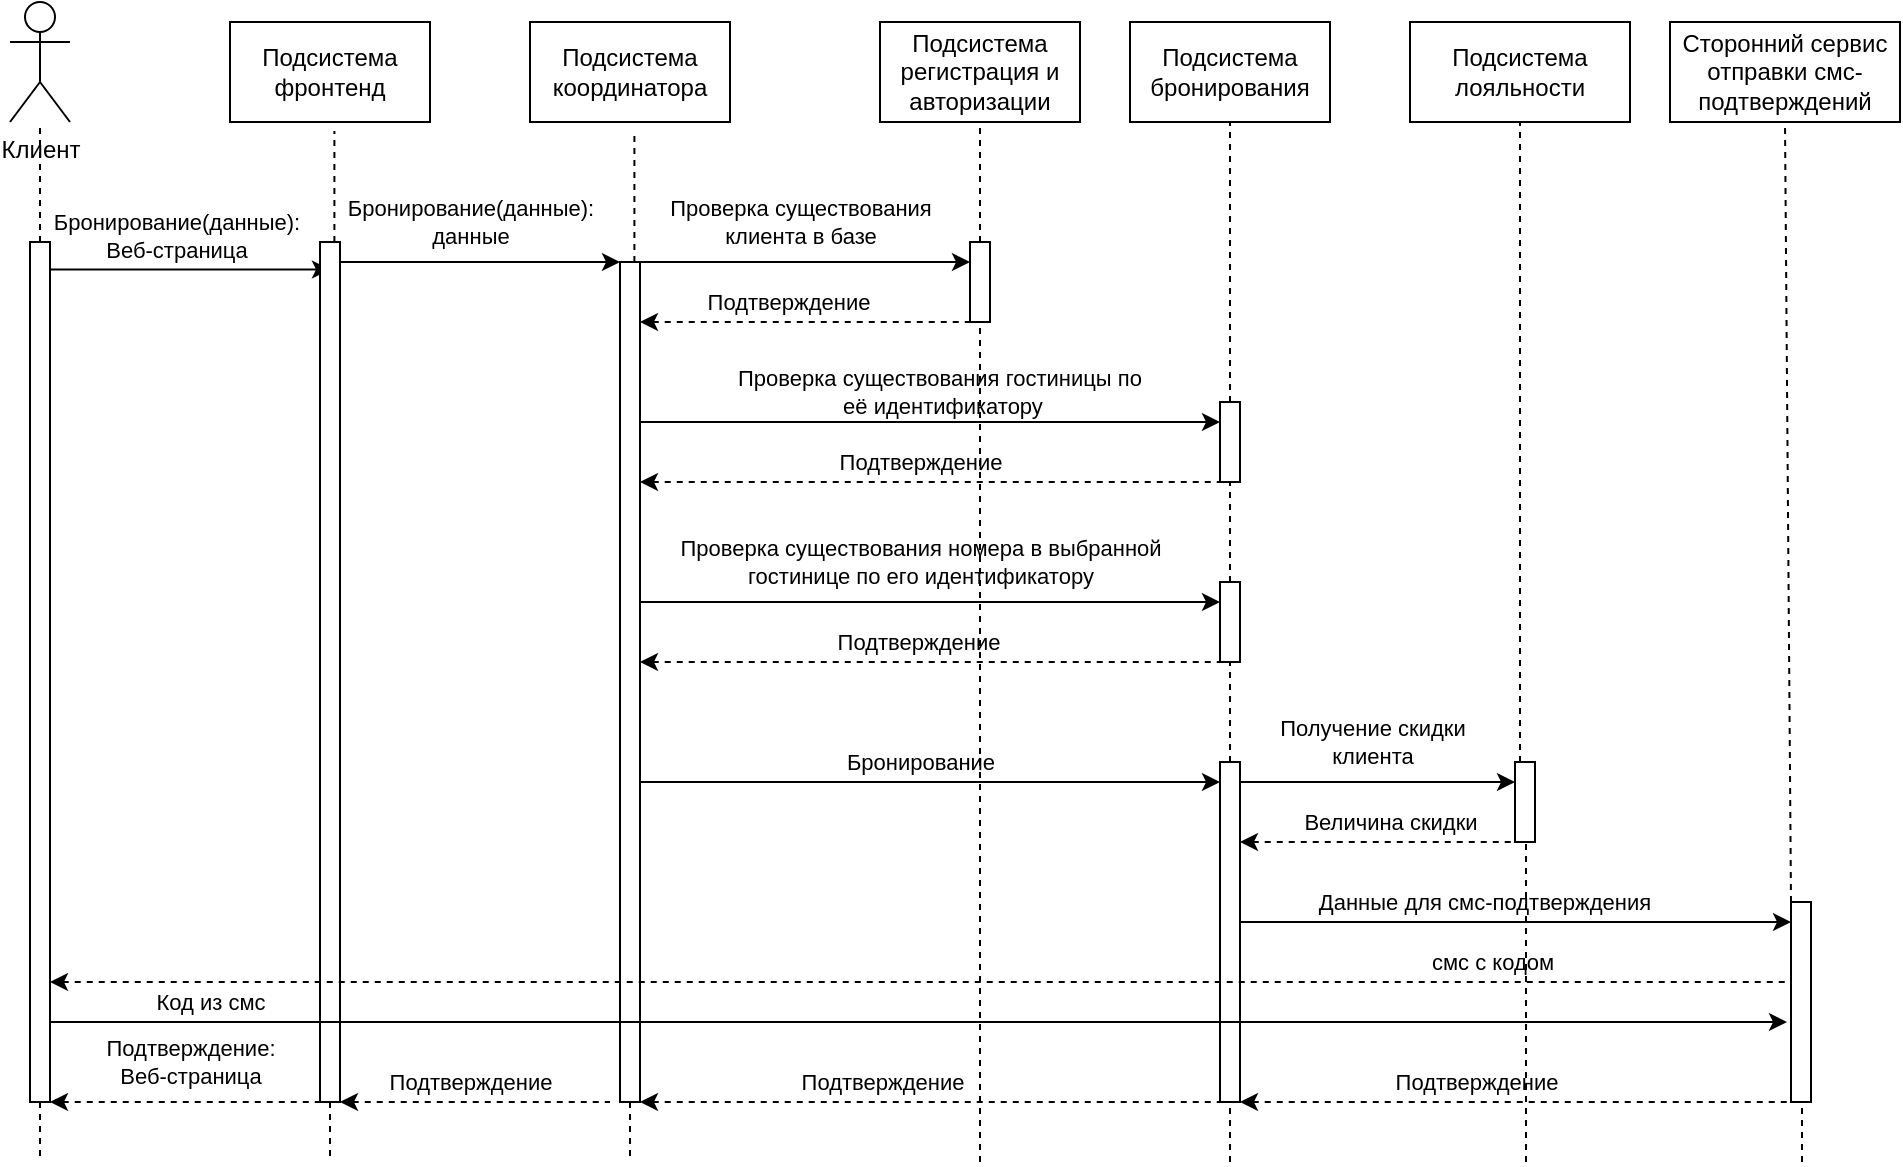 <mxfile version="21.1.2" type="device">
  <diagram name="Page-1" id="2YBvvXClWsGukQMizWep">
    <mxGraphModel dx="2045" dy="703" grid="1" gridSize="10" guides="1" tooltips="1" connect="1" arrows="1" fold="1" page="1" pageScale="1" pageWidth="850" pageHeight="1100" math="0" shadow="0">
      <root>
        <mxCell id="0" />
        <mxCell id="1" parent="0" />
        <mxCell id="h-_87GnTcnkDk8DRQFJv-1" value="Клиент&lt;br&gt;" style="shape=umlActor;verticalLabelPosition=bottom;verticalAlign=top;html=1;outlineConnect=0;" parent="1" vertex="1">
          <mxGeometry x="-30" y="30" width="30" height="60" as="geometry" />
        </mxCell>
        <mxCell id="h-_87GnTcnkDk8DRQFJv-2" value="" style="html=1;points=[];perimeter=orthogonalPerimeter;outlineConnect=0;targetShapes=umlLifeline;portConstraint=eastwest;newEdgeStyle={&quot;edgeStyle&quot;:&quot;elbowEdgeStyle&quot;,&quot;elbow&quot;:&quot;vertical&quot;,&quot;curved&quot;:0,&quot;rounded&quot;:0};" parent="1" vertex="1">
          <mxGeometry x="-20" y="150" width="10" height="430" as="geometry" />
        </mxCell>
        <mxCell id="h-_87GnTcnkDk8DRQFJv-3" value="" style="endArrow=none;dashed=1;html=1;rounded=0;" parent="1" source="h-_87GnTcnkDk8DRQFJv-2" target="h-_87GnTcnkDk8DRQFJv-1" edge="1">
          <mxGeometry width="50" height="50" relative="1" as="geometry">
            <mxPoint x="190" y="270" as="sourcePoint" />
            <mxPoint x="240" y="220" as="targetPoint" />
          </mxGeometry>
        </mxCell>
        <mxCell id="h-_87GnTcnkDk8DRQFJv-4" value="" style="html=1;points=[];perimeter=orthogonalPerimeter;outlineConnect=0;targetShapes=umlLifeline;portConstraint=eastwest;newEdgeStyle={&quot;edgeStyle&quot;:&quot;elbowEdgeStyle&quot;,&quot;elbow&quot;:&quot;vertical&quot;,&quot;curved&quot;:0,&quot;rounded&quot;:0};" parent="1" vertex="1">
          <mxGeometry x="275" y="160" width="10" height="420" as="geometry" />
        </mxCell>
        <mxCell id="h-_87GnTcnkDk8DRQFJv-5" value="Подсистема&lt;br&gt;координатора" style="rounded=0;whiteSpace=wrap;html=1;" parent="1" vertex="1">
          <mxGeometry x="230" y="40" width="100" height="50" as="geometry" />
        </mxCell>
        <mxCell id="h-_87GnTcnkDk8DRQFJv-6" value="" style="endArrow=none;dashed=1;html=1;rounded=0;entryX=0.522;entryY=1.091;entryDx=0;entryDy=0;entryPerimeter=0;" parent="1" source="h-_87GnTcnkDk8DRQFJv-4" target="h-_87GnTcnkDk8DRQFJv-5" edge="1">
          <mxGeometry width="50" height="50" relative="1" as="geometry">
            <mxPoint x="345" y="260" as="sourcePoint" />
            <mxPoint x="395" y="210" as="targetPoint" />
          </mxGeometry>
        </mxCell>
        <mxCell id="h-_87GnTcnkDk8DRQFJv-7" value="Подсистема&lt;br&gt;регистрация и&lt;br&gt;авторизации" style="rounded=0;whiteSpace=wrap;html=1;" parent="1" vertex="1">
          <mxGeometry x="405" y="40" width="100" height="50" as="geometry" />
        </mxCell>
        <mxCell id="h-_87GnTcnkDk8DRQFJv-8" value="" style="html=1;points=[];perimeter=orthogonalPerimeter;outlineConnect=0;targetShapes=umlLifeline;portConstraint=eastwest;newEdgeStyle={&quot;edgeStyle&quot;:&quot;elbowEdgeStyle&quot;,&quot;elbow&quot;:&quot;vertical&quot;,&quot;curved&quot;:0,&quot;rounded&quot;:0};" parent="1" vertex="1">
          <mxGeometry x="450" y="150" width="10" height="40" as="geometry" />
        </mxCell>
        <mxCell id="h-_87GnTcnkDk8DRQFJv-9" value="" style="endArrow=none;dashed=1;html=1;rounded=0;entryX=0.5;entryY=1;entryDx=0;entryDy=0;" parent="1" source="h-_87GnTcnkDk8DRQFJv-8" target="h-_87GnTcnkDk8DRQFJv-7" edge="1">
          <mxGeometry width="50" height="50" relative="1" as="geometry">
            <mxPoint x="345" y="250" as="sourcePoint" />
            <mxPoint x="395" y="200" as="targetPoint" />
          </mxGeometry>
        </mxCell>
        <mxCell id="h-_87GnTcnkDk8DRQFJv-10" value="Подсистема&lt;br&gt;бронирования" style="rounded=0;whiteSpace=wrap;html=1;" parent="1" vertex="1">
          <mxGeometry x="530" y="40" width="100" height="50" as="geometry" />
        </mxCell>
        <mxCell id="h-_87GnTcnkDk8DRQFJv-11" value="" style="html=1;points=[];perimeter=orthogonalPerimeter;outlineConnect=0;targetShapes=umlLifeline;portConstraint=eastwest;newEdgeStyle={&quot;edgeStyle&quot;:&quot;elbowEdgeStyle&quot;,&quot;elbow&quot;:&quot;vertical&quot;,&quot;curved&quot;:0,&quot;rounded&quot;:0};" parent="1" vertex="1">
          <mxGeometry x="575" y="230" width="10" height="40" as="geometry" />
        </mxCell>
        <mxCell id="h-_87GnTcnkDk8DRQFJv-12" value="" style="endArrow=none;dashed=1;html=1;rounded=0;entryX=0.5;entryY=1;entryDx=0;entryDy=0;" parent="1" source="h-_87GnTcnkDk8DRQFJv-11" target="h-_87GnTcnkDk8DRQFJv-10" edge="1">
          <mxGeometry width="50" height="50" relative="1" as="geometry">
            <mxPoint x="470" y="250" as="sourcePoint" />
            <mxPoint x="520" y="200" as="targetPoint" />
          </mxGeometry>
        </mxCell>
        <mxCell id="h-_87GnTcnkDk8DRQFJv-13" value="Подсистема лояльности" style="rounded=0;whiteSpace=wrap;html=1;" parent="1" vertex="1">
          <mxGeometry x="670" y="40" width="110" height="50" as="geometry" />
        </mxCell>
        <mxCell id="h-_87GnTcnkDk8DRQFJv-14" value="" style="html=1;points=[];perimeter=orthogonalPerimeter;outlineConnect=0;targetShapes=umlLifeline;portConstraint=eastwest;newEdgeStyle={&quot;edgeStyle&quot;:&quot;elbowEdgeStyle&quot;,&quot;elbow&quot;:&quot;vertical&quot;,&quot;curved&quot;:0,&quot;rounded&quot;:0};" parent="1" vertex="1">
          <mxGeometry x="722.5" y="410" width="10" height="40" as="geometry" />
        </mxCell>
        <mxCell id="h-_87GnTcnkDk8DRQFJv-15" value="" style="endArrow=none;dashed=1;html=1;rounded=0;entryX=0.5;entryY=1;entryDx=0;entryDy=0;" parent="1" source="h-_87GnTcnkDk8DRQFJv-14" target="h-_87GnTcnkDk8DRQFJv-13" edge="1">
          <mxGeometry width="50" height="50" relative="1" as="geometry">
            <mxPoint x="617.5" y="250" as="sourcePoint" />
            <mxPoint x="667.5" y="200" as="targetPoint" />
          </mxGeometry>
        </mxCell>
        <mxCell id="h-_87GnTcnkDk8DRQFJv-16" value="" style="endArrow=classic;html=1;rounded=0;entryX=0.5;entryY=0.032;entryDx=0;entryDy=0;entryPerimeter=0;" parent="1" source="h-_87GnTcnkDk8DRQFJv-2" target="h-_87GnTcnkDk8DRQFJv-33" edge="1">
          <mxGeometry width="50" height="50" relative="1" as="geometry">
            <mxPoint x="190" y="270" as="sourcePoint" />
            <mxPoint x="110" y="159" as="targetPoint" />
          </mxGeometry>
        </mxCell>
        <mxCell id="h-_87GnTcnkDk8DRQFJv-17" value="Бронирование(данные):&lt;br&gt;Веб-страница" style="edgeLabel;html=1;align=center;verticalAlign=middle;resizable=0;points=[];" parent="h-_87GnTcnkDk8DRQFJv-16" vertex="1" connectable="0">
          <mxGeometry x="-0.417" relative="1" as="geometry">
            <mxPoint x="22" y="-17" as="offset" />
          </mxGeometry>
        </mxCell>
        <mxCell id="h-_87GnTcnkDk8DRQFJv-18" value="" style="endArrow=classic;html=1;rounded=0;" parent="1" source="h-_87GnTcnkDk8DRQFJv-4" target="h-_87GnTcnkDk8DRQFJv-8" edge="1">
          <mxGeometry width="50" height="50" relative="1" as="geometry">
            <mxPoint x="345" y="260" as="sourcePoint" />
            <mxPoint x="395" y="210" as="targetPoint" />
            <Array as="points">
              <mxPoint x="375" y="160" />
            </Array>
          </mxGeometry>
        </mxCell>
        <mxCell id="h-_87GnTcnkDk8DRQFJv-19" value="Проверка существования&lt;br&gt;клиента в базе" style="edgeLabel;html=1;align=center;verticalAlign=middle;resizable=0;points=[];" parent="h-_87GnTcnkDk8DRQFJv-18" vertex="1" connectable="0">
          <mxGeometry x="-0.29" y="-1" relative="1" as="geometry">
            <mxPoint x="21" y="-21" as="offset" />
          </mxGeometry>
        </mxCell>
        <mxCell id="h-_87GnTcnkDk8DRQFJv-20" value="" style="endArrow=none;dashed=1;html=1;rounded=0;startArrow=classic;startFill=1;" parent="1" source="h-_87GnTcnkDk8DRQFJv-4" target="h-_87GnTcnkDk8DRQFJv-8" edge="1">
          <mxGeometry width="50" height="50" relative="1" as="geometry">
            <mxPoint x="345" y="260" as="sourcePoint" />
            <mxPoint x="395" y="210" as="targetPoint" />
          </mxGeometry>
        </mxCell>
        <mxCell id="h-_87GnTcnkDk8DRQFJv-21" value="Подтверждение" style="edgeLabel;html=1;align=center;verticalAlign=middle;resizable=0;points=[];" parent="h-_87GnTcnkDk8DRQFJv-20" vertex="1" connectable="0">
          <mxGeometry x="-0.106" y="-1" relative="1" as="geometry">
            <mxPoint y="-11" as="offset" />
          </mxGeometry>
        </mxCell>
        <mxCell id="h-_87GnTcnkDk8DRQFJv-24" value="" style="endArrow=classic;html=1;rounded=0;" parent="1" source="h-_87GnTcnkDk8DRQFJv-4" target="h-_87GnTcnkDk8DRQFJv-11" edge="1">
          <mxGeometry width="50" height="50" relative="1" as="geometry">
            <mxPoint x="285" y="234.86" as="sourcePoint" />
            <mxPoint x="575" y="234.86" as="targetPoint" />
            <Array as="points">
              <mxPoint x="300" y="240" />
              <mxPoint x="485" y="240" />
              <mxPoint x="530" y="240" />
            </Array>
          </mxGeometry>
        </mxCell>
        <mxCell id="h-_87GnTcnkDk8DRQFJv-25" value="Проверка существования гостиницы по&amp;nbsp;&lt;br&gt;её идентификатору" style="edgeLabel;html=1;align=center;verticalAlign=middle;resizable=0;points=[];" parent="h-_87GnTcnkDk8DRQFJv-24" vertex="1" connectable="0">
          <mxGeometry x="-0.149" y="-1" relative="1" as="geometry">
            <mxPoint x="27" y="-16" as="offset" />
          </mxGeometry>
        </mxCell>
        <mxCell id="h-_87GnTcnkDk8DRQFJv-26" value="" style="endArrow=none;dashed=1;html=1;rounded=0;startArrow=classic;startFill=1;" parent="1" source="h-_87GnTcnkDk8DRQFJv-4" target="h-_87GnTcnkDk8DRQFJv-11" edge="1">
          <mxGeometry width="50" height="50" relative="1" as="geometry">
            <mxPoint x="345" y="250" as="sourcePoint" />
            <mxPoint x="395" y="200" as="targetPoint" />
            <Array as="points">
              <mxPoint x="310" y="270" />
              <mxPoint x="440" y="270" />
            </Array>
          </mxGeometry>
        </mxCell>
        <mxCell id="h-_87GnTcnkDk8DRQFJv-27" value="Подтверждение" style="edgeLabel;html=1;align=center;verticalAlign=middle;resizable=0;points=[];" parent="h-_87GnTcnkDk8DRQFJv-26" vertex="1" connectable="0">
          <mxGeometry x="-0.282" y="1" relative="1" as="geometry">
            <mxPoint x="36" y="-9" as="offset" />
          </mxGeometry>
        </mxCell>
        <mxCell id="h-_87GnTcnkDk8DRQFJv-28" value="" style="html=1;points=[];perimeter=orthogonalPerimeter;outlineConnect=0;targetShapes=umlLifeline;portConstraint=eastwest;newEdgeStyle={&quot;edgeStyle&quot;:&quot;elbowEdgeStyle&quot;,&quot;elbow&quot;:&quot;vertical&quot;,&quot;curved&quot;:0,&quot;rounded&quot;:0};" parent="1" vertex="1">
          <mxGeometry x="575" y="320" width="10" height="40" as="geometry" />
        </mxCell>
        <mxCell id="h-_87GnTcnkDk8DRQFJv-29" value="" style="endArrow=classic;html=1;rounded=0;" parent="1" target="h-_87GnTcnkDk8DRQFJv-28" edge="1">
          <mxGeometry width="50" height="50" relative="1" as="geometry">
            <mxPoint x="285" y="330" as="sourcePoint" />
            <mxPoint x="395" y="210" as="targetPoint" />
            <Array as="points">
              <mxPoint x="300" y="330" />
              <mxPoint x="560" y="330" />
            </Array>
          </mxGeometry>
        </mxCell>
        <mxCell id="h-_87GnTcnkDk8DRQFJv-30" value="Проверка существования номера в выбранной&lt;br&gt;гостинице по его идентификатору" style="edgeLabel;html=1;align=center;verticalAlign=middle;resizable=0;points=[];" parent="h-_87GnTcnkDk8DRQFJv-29" vertex="1" connectable="0">
          <mxGeometry x="-0.461" relative="1" as="geometry">
            <mxPoint x="62" y="-20" as="offset" />
          </mxGeometry>
        </mxCell>
        <mxCell id="h-_87GnTcnkDk8DRQFJv-31" value="" style="endArrow=none;dashed=1;html=1;rounded=0;startArrow=classic;startFill=1;" parent="1" target="h-_87GnTcnkDk8DRQFJv-28" edge="1">
          <mxGeometry width="50" height="50" relative="1" as="geometry">
            <mxPoint x="285" y="360" as="sourcePoint" />
            <mxPoint x="445" y="230" as="targetPoint" />
            <Array as="points">
              <mxPoint x="310" y="360" />
            </Array>
          </mxGeometry>
        </mxCell>
        <mxCell id="h-_87GnTcnkDk8DRQFJv-32" value="Подтверждение" style="edgeLabel;html=1;align=center;verticalAlign=middle;resizable=0;points=[];" parent="h-_87GnTcnkDk8DRQFJv-31" vertex="1" connectable="0">
          <mxGeometry x="-0.259" relative="1" as="geometry">
            <mxPoint x="31" y="-10" as="offset" />
          </mxGeometry>
        </mxCell>
        <mxCell id="h-_87GnTcnkDk8DRQFJv-33" value="" style="html=1;points=[];perimeter=orthogonalPerimeter;outlineConnect=0;targetShapes=umlLifeline;portConstraint=eastwest;newEdgeStyle={&quot;edgeStyle&quot;:&quot;elbowEdgeStyle&quot;,&quot;elbow&quot;:&quot;vertical&quot;,&quot;curved&quot;:0,&quot;rounded&quot;:0};" parent="1" vertex="1">
          <mxGeometry x="125" y="150" width="10" height="430" as="geometry" />
        </mxCell>
        <mxCell id="h-_87GnTcnkDk8DRQFJv-34" value="Подсистема&lt;br&gt;фронтенд" style="rounded=0;whiteSpace=wrap;html=1;" parent="1" vertex="1">
          <mxGeometry x="80" y="40" width="100" height="50" as="geometry" />
        </mxCell>
        <mxCell id="h-_87GnTcnkDk8DRQFJv-35" value="" style="endArrow=none;dashed=1;html=1;rounded=0;entryX=0.522;entryY=1.091;entryDx=0;entryDy=0;entryPerimeter=0;" parent="1" source="h-_87GnTcnkDk8DRQFJv-33" target="h-_87GnTcnkDk8DRQFJv-34" edge="1">
          <mxGeometry width="50" height="50" relative="1" as="geometry">
            <mxPoint x="195" y="260" as="sourcePoint" />
            <mxPoint x="245" y="210" as="targetPoint" />
          </mxGeometry>
        </mxCell>
        <mxCell id="h-_87GnTcnkDk8DRQFJv-36" value="" style="endArrow=classic;html=1;rounded=0;" parent="1" source="h-_87GnTcnkDk8DRQFJv-33" target="h-_87GnTcnkDk8DRQFJv-4" edge="1">
          <mxGeometry width="50" height="50" relative="1" as="geometry">
            <mxPoint x="270" y="160" as="sourcePoint" />
            <mxPoint x="320" y="110" as="targetPoint" />
            <Array as="points">
              <mxPoint x="230" y="160" />
            </Array>
          </mxGeometry>
        </mxCell>
        <mxCell id="h-_87GnTcnkDk8DRQFJv-37" value="Бронирование(данные):&lt;br style=&quot;border-color: var(--border-color);&quot;&gt;данные" style="edgeLabel;html=1;align=center;verticalAlign=middle;resizable=0;points=[];" parent="h-_87GnTcnkDk8DRQFJv-36" vertex="1" connectable="0">
          <mxGeometry x="-0.156" relative="1" as="geometry">
            <mxPoint x="6" y="-20" as="offset" />
          </mxGeometry>
        </mxCell>
        <mxCell id="h-_87GnTcnkDk8DRQFJv-38" value="" style="endArrow=none;dashed=1;html=1;rounded=0;entryX=0.5;entryY=1;entryDx=0;entryDy=0;entryPerimeter=0;" parent="1" source="h-_87GnTcnkDk8DRQFJv-28" target="h-_87GnTcnkDk8DRQFJv-11" edge="1">
          <mxGeometry width="50" height="50" relative="1" as="geometry">
            <mxPoint x="470" y="350" as="sourcePoint" />
            <mxPoint x="520" y="300" as="targetPoint" />
          </mxGeometry>
        </mxCell>
        <mxCell id="h-_87GnTcnkDk8DRQFJv-39" value="" style="html=1;points=[];perimeter=orthogonalPerimeter;outlineConnect=0;targetShapes=umlLifeline;portConstraint=eastwest;newEdgeStyle={&quot;edgeStyle&quot;:&quot;elbowEdgeStyle&quot;,&quot;elbow&quot;:&quot;vertical&quot;,&quot;curved&quot;:0,&quot;rounded&quot;:0};" parent="1" vertex="1">
          <mxGeometry x="575" y="410" width="10" height="170" as="geometry" />
        </mxCell>
        <mxCell id="h-_87GnTcnkDk8DRQFJv-40" value="" style="endArrow=none;dashed=1;html=1;rounded=0;" parent="1" source="h-_87GnTcnkDk8DRQFJv-39" target="h-_87GnTcnkDk8DRQFJv-28" edge="1">
          <mxGeometry width="50" height="50" relative="1" as="geometry">
            <mxPoint x="470" y="350" as="sourcePoint" />
            <mxPoint x="520" y="300" as="targetPoint" />
          </mxGeometry>
        </mxCell>
        <mxCell id="h-_87GnTcnkDk8DRQFJv-41" value="" style="endArrow=classic;html=1;rounded=0;" parent="1" edge="1">
          <mxGeometry width="50" height="50" relative="1" as="geometry">
            <mxPoint x="285" y="420" as="sourcePoint" />
            <mxPoint x="575" y="420" as="targetPoint" />
            <Array as="points">
              <mxPoint x="300" y="420" />
              <mxPoint x="560" y="420" />
            </Array>
          </mxGeometry>
        </mxCell>
        <mxCell id="h-_87GnTcnkDk8DRQFJv-42" value="Бронирование" style="edgeLabel;html=1;align=center;verticalAlign=middle;resizable=0;points=[];" parent="h-_87GnTcnkDk8DRQFJv-41" vertex="1" connectable="0">
          <mxGeometry x="-0.461" relative="1" as="geometry">
            <mxPoint x="62" y="-10" as="offset" />
          </mxGeometry>
        </mxCell>
        <mxCell id="h-_87GnTcnkDk8DRQFJv-43" value="" style="endArrow=classic;html=1;rounded=0;" parent="1" edge="1">
          <mxGeometry width="50" height="50" relative="1" as="geometry">
            <mxPoint x="585" y="490" as="sourcePoint" />
            <mxPoint x="860.5" y="490" as="targetPoint" />
            <Array as="points">
              <mxPoint x="610" y="490" />
              <mxPoint x="650" y="490" />
              <mxPoint x="770" y="490" />
            </Array>
          </mxGeometry>
        </mxCell>
        <mxCell id="h-_87GnTcnkDk8DRQFJv-44" value="Данные для смс-подтверждения" style="edgeLabel;html=1;align=center;verticalAlign=middle;resizable=0;points=[];" parent="h-_87GnTcnkDk8DRQFJv-43" vertex="1" connectable="0">
          <mxGeometry x="-0.178" relative="1" as="geometry">
            <mxPoint x="9" y="-10" as="offset" />
          </mxGeometry>
        </mxCell>
        <mxCell id="h-_87GnTcnkDk8DRQFJv-45" value="" style="endArrow=none;dashed=1;html=1;rounded=0;startArrow=classic;startFill=1;" parent="1" source="h-_87GnTcnkDk8DRQFJv-2" target="h-_87GnTcnkDk8DRQFJv-56" edge="1">
          <mxGeometry width="50" height="50" relative="1" as="geometry">
            <mxPoint x="-10" y="460" as="sourcePoint" />
            <mxPoint x="712.5" y="460" as="targetPoint" />
            <Array as="points">
              <mxPoint x="600" y="520" />
              <mxPoint x="780" y="520" />
            </Array>
          </mxGeometry>
        </mxCell>
        <mxCell id="h-_87GnTcnkDk8DRQFJv-47" value="смс с кодом" style="edgeLabel;html=1;align=center;verticalAlign=middle;resizable=0;points=[];" parent="h-_87GnTcnkDk8DRQFJv-45" vertex="1" connectable="0">
          <mxGeometry x="-0.3" relative="1" as="geometry">
            <mxPoint x="416" y="-10" as="offset" />
          </mxGeometry>
        </mxCell>
        <mxCell id="h-_87GnTcnkDk8DRQFJv-51" value="" style="endArrow=classic;html=1;rounded=0;entryX=-0.2;entryY=0.692;entryDx=0;entryDy=0;entryPerimeter=0;" parent="1" edge="1">
          <mxGeometry width="50" height="50" relative="1" as="geometry">
            <mxPoint x="-10" y="540.04" as="sourcePoint" />
            <mxPoint x="858.5" y="540" as="targetPoint" />
            <Array as="points">
              <mxPoint x="430" y="540.04" />
            </Array>
          </mxGeometry>
        </mxCell>
        <mxCell id="h-_87GnTcnkDk8DRQFJv-52" value="Код из смс" style="edgeLabel;html=1;align=center;verticalAlign=middle;resizable=0;points=[];" parent="h-_87GnTcnkDk8DRQFJv-51" vertex="1" connectable="0">
          <mxGeometry x="-0.86" relative="1" as="geometry">
            <mxPoint x="19" y="-10" as="offset" />
          </mxGeometry>
        </mxCell>
        <mxCell id="h-_87GnTcnkDk8DRQFJv-53" value="" style="endArrow=none;dashed=1;html=1;rounded=0;startArrow=classic;startFill=1;" parent="1" source="h-_87GnTcnkDk8DRQFJv-39" target="h-_87GnTcnkDk8DRQFJv-56" edge="1">
          <mxGeometry width="50" height="50" relative="1" as="geometry">
            <mxPoint x="580" y="460" as="sourcePoint" />
            <mxPoint x="440" y="380" as="targetPoint" />
            <Array as="points">
              <mxPoint x="610" y="580" />
              <mxPoint x="640" y="580" />
              <mxPoint x="670" y="580" />
            </Array>
          </mxGeometry>
        </mxCell>
        <mxCell id="h-_87GnTcnkDk8DRQFJv-54" value="Подтверждение" style="edgeLabel;html=1;align=center;verticalAlign=middle;resizable=0;points=[];" parent="h-_87GnTcnkDk8DRQFJv-53" vertex="1" connectable="0">
          <mxGeometry x="-0.383" relative="1" as="geometry">
            <mxPoint x="33" y="-10" as="offset" />
          </mxGeometry>
        </mxCell>
        <mxCell id="h-_87GnTcnkDk8DRQFJv-55" value="Сторонний сервис отправки смс-подтверждений" style="rounded=0;whiteSpace=wrap;html=1;" parent="1" vertex="1">
          <mxGeometry x="800" y="40" width="115" height="50" as="geometry" />
        </mxCell>
        <mxCell id="h-_87GnTcnkDk8DRQFJv-56" value="" style="html=1;points=[];perimeter=orthogonalPerimeter;outlineConnect=0;targetShapes=umlLifeline;portConstraint=eastwest;newEdgeStyle={&quot;edgeStyle&quot;:&quot;elbowEdgeStyle&quot;,&quot;elbow&quot;:&quot;vertical&quot;,&quot;curved&quot;:0,&quot;rounded&quot;:0};" parent="1" vertex="1">
          <mxGeometry x="860.5" y="480" width="10" height="100" as="geometry" />
        </mxCell>
        <mxCell id="h-_87GnTcnkDk8DRQFJv-57" value="" style="endArrow=none;dashed=1;html=1;rounded=0;entryX=0.5;entryY=1;entryDx=0;entryDy=0;" parent="1" source="h-_87GnTcnkDk8DRQFJv-56" target="h-_87GnTcnkDk8DRQFJv-55" edge="1">
          <mxGeometry width="50" height="50" relative="1" as="geometry">
            <mxPoint x="747.5" y="250" as="sourcePoint" />
            <mxPoint x="797.5" y="200" as="targetPoint" />
          </mxGeometry>
        </mxCell>
        <mxCell id="h-_87GnTcnkDk8DRQFJv-59" value="" style="endArrow=classic;html=1;rounded=0;" parent="1" source="h-_87GnTcnkDk8DRQFJv-39" target="h-_87GnTcnkDk8DRQFJv-14" edge="1">
          <mxGeometry width="50" height="50" relative="1" as="geometry">
            <mxPoint x="470" y="370" as="sourcePoint" />
            <mxPoint x="520" y="320" as="targetPoint" />
            <Array as="points">
              <mxPoint x="640" y="420" />
            </Array>
          </mxGeometry>
        </mxCell>
        <mxCell id="h-_87GnTcnkDk8DRQFJv-60" value="Получение скидки &lt;br&gt;клиента" style="edgeLabel;html=1;align=center;verticalAlign=middle;resizable=0;points=[];" parent="h-_87GnTcnkDk8DRQFJv-59" vertex="1" connectable="0">
          <mxGeometry x="-0.382" relative="1" as="geometry">
            <mxPoint x="23" y="-20" as="offset" />
          </mxGeometry>
        </mxCell>
        <mxCell id="h-_87GnTcnkDk8DRQFJv-61" value="" style="endArrow=none;dashed=1;html=1;rounded=0;startArrow=classic;startFill=1;" parent="1" source="h-_87GnTcnkDk8DRQFJv-39" target="h-_87GnTcnkDk8DRQFJv-14" edge="1">
          <mxGeometry width="50" height="50" relative="1" as="geometry">
            <mxPoint x="470" y="360" as="sourcePoint" />
            <mxPoint x="520" y="310" as="targetPoint" />
            <Array as="points">
              <mxPoint x="670" y="450" />
            </Array>
          </mxGeometry>
        </mxCell>
        <mxCell id="h-_87GnTcnkDk8DRQFJv-62" value="Величина скидки" style="edgeLabel;html=1;align=center;verticalAlign=middle;resizable=0;points=[];" parent="h-_87GnTcnkDk8DRQFJv-61" vertex="1" connectable="0">
          <mxGeometry x="-0.248" y="1" relative="1" as="geometry">
            <mxPoint x="23" y="-9" as="offset" />
          </mxGeometry>
        </mxCell>
        <mxCell id="h-_87GnTcnkDk8DRQFJv-66" value="" style="endArrow=none;dashed=1;html=1;rounded=0;" parent="1" target="h-_87GnTcnkDk8DRQFJv-14" edge="1">
          <mxGeometry width="50" height="50" relative="1" as="geometry">
            <mxPoint x="728" y="610" as="sourcePoint" />
            <mxPoint x="520" y="350" as="targetPoint" />
          </mxGeometry>
        </mxCell>
        <mxCell id="h-_87GnTcnkDk8DRQFJv-76" value="" style="endArrow=none;dashed=1;html=1;rounded=0;startArrow=classic;startFill=1;" parent="1" edge="1" source="h-_87GnTcnkDk8DRQFJv-4">
          <mxGeometry width="50" height="50" relative="1" as="geometry">
            <mxPoint x="295" y="580" as="sourcePoint" />
            <mxPoint x="585" y="580" as="targetPoint" />
          </mxGeometry>
        </mxCell>
        <mxCell id="h-_87GnTcnkDk8DRQFJv-77" value="Подтверждение" style="edgeLabel;html=1;align=center;verticalAlign=middle;resizable=0;points=[];" parent="h-_87GnTcnkDk8DRQFJv-76" vertex="1" connectable="0">
          <mxGeometry x="-0.249" y="3" relative="1" as="geometry">
            <mxPoint x="8" y="-7" as="offset" />
          </mxGeometry>
        </mxCell>
        <mxCell id="h-_87GnTcnkDk8DRQFJv-78" value="" style="endArrow=none;dashed=1;html=1;rounded=0;startArrow=classic;startFill=1;" parent="1" edge="1">
          <mxGeometry width="50" height="50" relative="1" as="geometry">
            <mxPoint x="135" y="580" as="sourcePoint" />
            <mxPoint x="270" y="580" as="targetPoint" />
          </mxGeometry>
        </mxCell>
        <mxCell id="h-_87GnTcnkDk8DRQFJv-79" value="Подтверждение" style="edgeLabel;html=1;align=center;verticalAlign=middle;resizable=0;points=[];" parent="h-_87GnTcnkDk8DRQFJv-78" vertex="1" connectable="0">
          <mxGeometry x="-0.111" y="1" relative="1" as="geometry">
            <mxPoint x="5" y="-9" as="offset" />
          </mxGeometry>
        </mxCell>
        <mxCell id="h-_87GnTcnkDk8DRQFJv-80" value="" style="endArrow=none;dashed=1;html=1;rounded=0;entryX=0.5;entryY=1;entryDx=0;entryDy=0;entryPerimeter=0;startArrow=classic;startFill=1;" parent="1" edge="1">
          <mxGeometry width="50" height="50" relative="1" as="geometry">
            <mxPoint x="-10" y="580" as="sourcePoint" />
            <mxPoint x="130" y="580" as="targetPoint" />
          </mxGeometry>
        </mxCell>
        <mxCell id="h-_87GnTcnkDk8DRQFJv-81" value="Подтверждение: &lt;br&gt;Веб-страница" style="edgeLabel;html=1;align=center;verticalAlign=middle;resizable=0;points=[];" parent="h-_87GnTcnkDk8DRQFJv-80" vertex="1" connectable="0">
          <mxGeometry x="-0.354" y="-1" relative="1" as="geometry">
            <mxPoint x="25" y="-21" as="offset" />
          </mxGeometry>
        </mxCell>
        <mxCell id="h-_87GnTcnkDk8DRQFJv-82" value="" style="endArrow=none;dashed=1;html=1;rounded=0;" parent="1" target="h-_87GnTcnkDk8DRQFJv-8" edge="1">
          <mxGeometry width="50" height="50" relative="1" as="geometry">
            <mxPoint x="455" y="610" as="sourcePoint" />
            <mxPoint x="400" y="460" as="targetPoint" />
          </mxGeometry>
        </mxCell>
        <mxCell id="h-_87GnTcnkDk8DRQFJv-83" value="" style="endArrow=none;dashed=1;html=1;rounded=0;" parent="1" target="h-_87GnTcnkDk8DRQFJv-39" edge="1">
          <mxGeometry width="50" height="50" relative="1" as="geometry">
            <mxPoint x="580" y="610" as="sourcePoint" />
            <mxPoint x="690" y="560" as="targetPoint" />
          </mxGeometry>
        </mxCell>
        <mxCell id="h-_87GnTcnkDk8DRQFJv-85" value="" style="endArrow=none;dashed=1;html=1;rounded=0;" parent="1" edge="1">
          <mxGeometry width="50" height="50" relative="1" as="geometry">
            <mxPoint x="866" y="610" as="sourcePoint" />
            <mxPoint x="866" y="580" as="targetPoint" />
          </mxGeometry>
        </mxCell>
        <mxCell id="h-_87GnTcnkDk8DRQFJv-87" value="" style="endArrow=none;dashed=1;html=1;rounded=0;" parent="1" source="h-_87GnTcnkDk8DRQFJv-4" edge="1">
          <mxGeometry width="50" height="50" relative="1" as="geometry">
            <mxPoint x="80" y="670" as="sourcePoint" />
            <mxPoint x="280" y="610" as="targetPoint" />
          </mxGeometry>
        </mxCell>
        <mxCell id="h-_87GnTcnkDk8DRQFJv-88" value="" style="endArrow=none;dashed=1;html=1;rounded=0;" parent="1" source="h-_87GnTcnkDk8DRQFJv-33" edge="1">
          <mxGeometry width="50" height="50" relative="1" as="geometry">
            <mxPoint x="80" y="670" as="sourcePoint" />
            <mxPoint x="130" y="610" as="targetPoint" />
          </mxGeometry>
        </mxCell>
        <mxCell id="h-_87GnTcnkDk8DRQFJv-89" value="" style="endArrow=none;dashed=1;html=1;rounded=0;" parent="1" source="h-_87GnTcnkDk8DRQFJv-2" edge="1">
          <mxGeometry width="50" height="50" relative="1" as="geometry">
            <mxPoint x="80" y="670" as="sourcePoint" />
            <mxPoint x="-15" y="610" as="targetPoint" />
          </mxGeometry>
        </mxCell>
      </root>
    </mxGraphModel>
  </diagram>
</mxfile>
